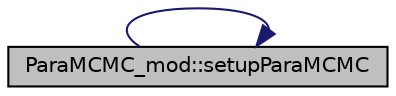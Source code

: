 digraph "ParaMCMC_mod::setupParaMCMC"
{
 // LATEX_PDF_SIZE
  edge [fontname="Helvetica",fontsize="10",labelfontname="Helvetica",labelfontsize="10"];
  node [fontname="Helvetica",fontsize="10",shape=record];
  rankdir="LR";
  Node1 [label="ParaMCMC_mod::setupParaMCMC",height=0.2,width=0.4,color="black", fillcolor="grey75", style="filled", fontcolor="black",tooltip="Setup the properties of the ParaMCMC parent sampler."];
  Node1 -> Node1 [color="midnightblue",fontsize="10",style="solid",fontname="Helvetica"];
}
